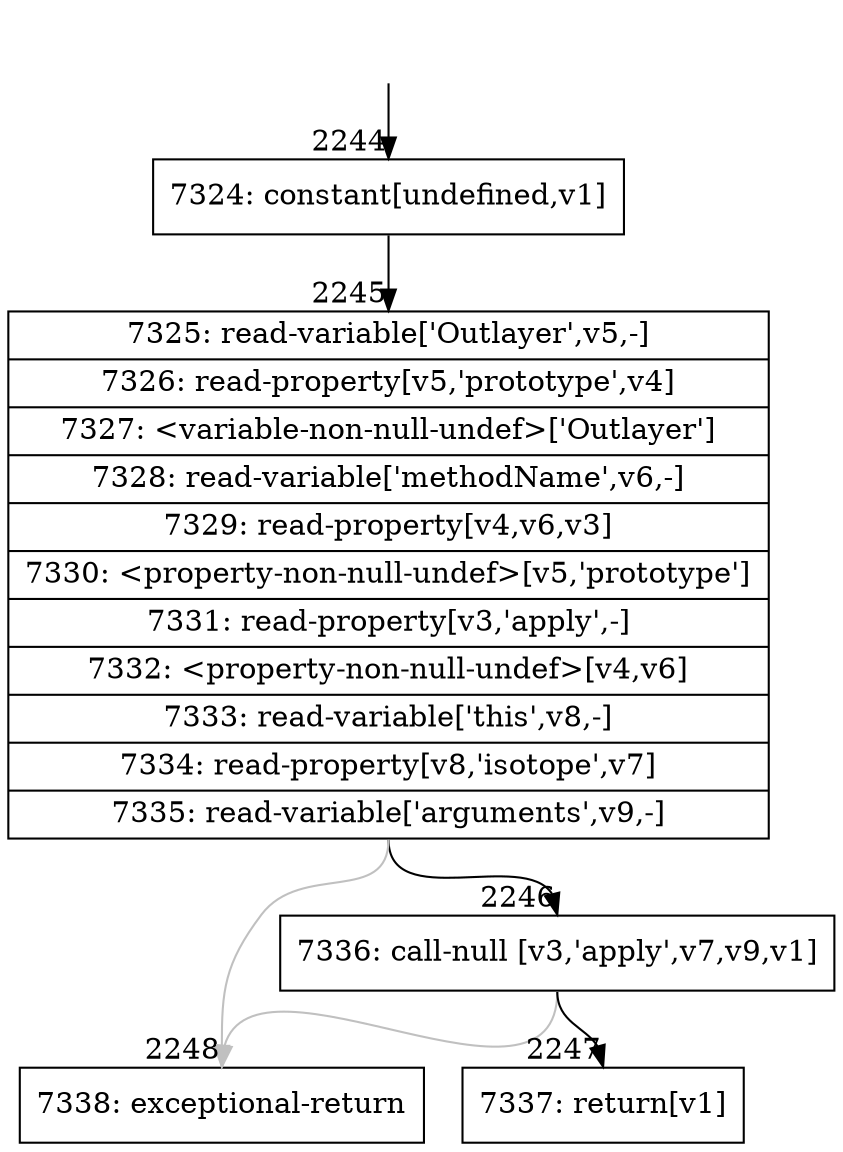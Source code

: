 digraph {
rankdir="TD"
BB_entry207[shape=none,label=""];
BB_entry207 -> BB2244 [tailport=s, headport=n, headlabel="    2244"]
BB2244 [shape=record label="{7324: constant[undefined,v1]}" ] 
BB2244 -> BB2245 [tailport=s, headport=n, headlabel="      2245"]
BB2245 [shape=record label="{7325: read-variable['Outlayer',v5,-]|7326: read-property[v5,'prototype',v4]|7327: \<variable-non-null-undef\>['Outlayer']|7328: read-variable['methodName',v6,-]|7329: read-property[v4,v6,v3]|7330: \<property-non-null-undef\>[v5,'prototype']|7331: read-property[v3,'apply',-]|7332: \<property-non-null-undef\>[v4,v6]|7333: read-variable['this',v8,-]|7334: read-property[v8,'isotope',v7]|7335: read-variable['arguments',v9,-]}" ] 
BB2245 -> BB2246 [tailport=s, headport=n, headlabel="      2246"]
BB2245 -> BB2248 [tailport=s, headport=n, color=gray, headlabel="      2248"]
BB2246 [shape=record label="{7336: call-null [v3,'apply',v7,v9,v1]}" ] 
BB2246 -> BB2247 [tailport=s, headport=n, headlabel="      2247"]
BB2246 -> BB2248 [tailport=s, headport=n, color=gray]
BB2247 [shape=record label="{7337: return[v1]}" ] 
BB2248 [shape=record label="{7338: exceptional-return}" ] 
//#$~ 3131
}
